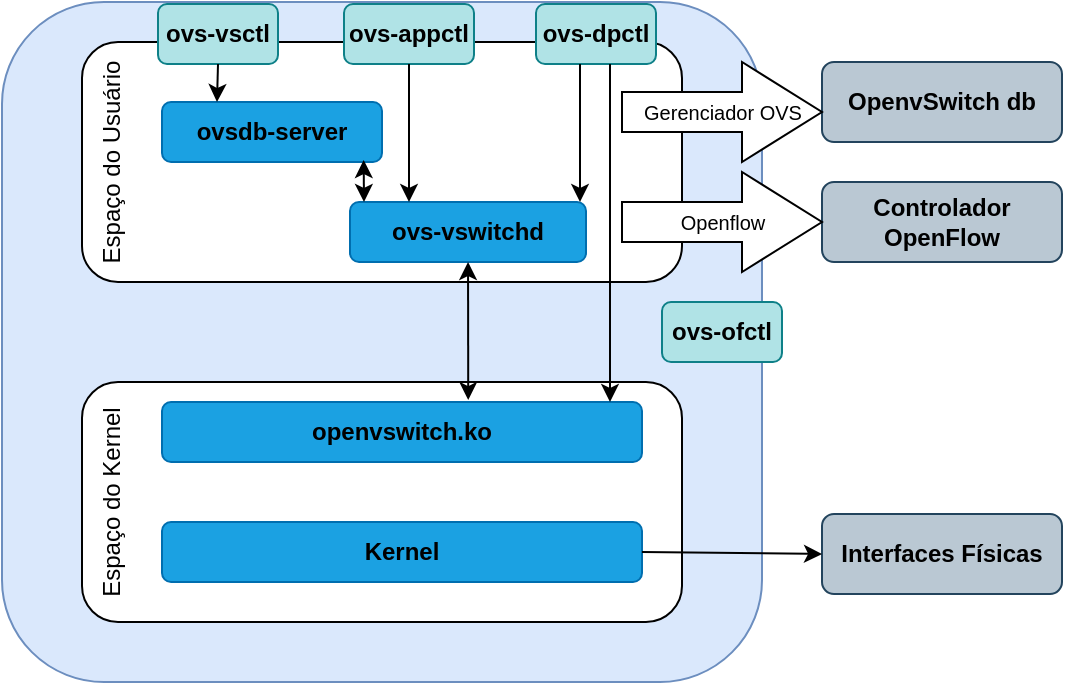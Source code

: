 <mxfile version="13.9.2" type="github"><diagram id="8ePSEzFnrYDD1pVEWkI7" name="Page-1"><mxGraphModel dx="868" dy="482" grid="1" gridSize="10" guides="1" tooltips="1" connect="1" arrows="1" fold="1" page="1" pageScale="1" pageWidth="827" pageHeight="1169" math="0" shadow="0"><root><mxCell id="0"/><mxCell id="1" parent="0"/><mxCell id="uUV6KZCdqmF8TkPYft8u-1" value="" style="rounded=1;whiteSpace=wrap;html=1;fillColor=#dae8fc;strokeColor=#6c8ebf;" vertex="1" parent="1"><mxGeometry x="90" y="60" width="380" height="340" as="geometry"/></mxCell><mxCell id="uUV6KZCdqmF8TkPYft8u-2" value="" style="rounded=1;whiteSpace=wrap;html=1;" vertex="1" parent="1"><mxGeometry x="130" y="250" width="300" height="120" as="geometry"/></mxCell><mxCell id="uUV6KZCdqmF8TkPYft8u-3" value="" style="rounded=1;whiteSpace=wrap;html=1;" vertex="1" parent="1"><mxGeometry x="130" y="80" width="300" height="120" as="geometry"/></mxCell><mxCell id="uUV6KZCdqmF8TkPYft8u-4" value="Kernel" style="rounded=1;whiteSpace=wrap;html=1;fillColor=#1ba1e2;strokeColor=#006EAF;fontStyle=1" vertex="1" parent="1"><mxGeometry x="170" y="320" width="240" height="30" as="geometry"/></mxCell><mxCell id="uUV6KZCdqmF8TkPYft8u-5" value="Espaço do Kernel" style="text;html=1;strokeColor=none;fillColor=none;align=center;verticalAlign=middle;whiteSpace=wrap;rounded=0;rotation=-90;" vertex="1" parent="1"><mxGeometry x="90" y="300" width="110" height="20" as="geometry"/></mxCell><mxCell id="uUV6KZCdqmF8TkPYft8u-6" value="Espaço do Usuário" style="text;html=1;strokeColor=none;fillColor=none;align=center;verticalAlign=middle;whiteSpace=wrap;rounded=0;rotation=-90;" vertex="1" parent="1"><mxGeometry x="90" y="130" width="110" height="20" as="geometry"/></mxCell><mxCell id="uUV6KZCdqmF8TkPYft8u-7" value="openvswitch.ko" style="rounded=1;whiteSpace=wrap;html=1;fillColor=#1ba1e2;strokeColor=#006EAF;fontStyle=1" vertex="1" parent="1"><mxGeometry x="170" y="260" width="240" height="30" as="geometry"/></mxCell><mxCell id="uUV6KZCdqmF8TkPYft8u-8" value="ovs-vswitchd" style="rounded=1;whiteSpace=wrap;html=1;fillColor=#1ba1e2;strokeColor=#006EAF;fontStyle=1" vertex="1" parent="1"><mxGeometry x="264" y="160" width="118" height="30" as="geometry"/></mxCell><mxCell id="uUV6KZCdqmF8TkPYft8u-9" value="ovsdb-server" style="rounded=1;whiteSpace=wrap;html=1;fillColor=#1ba1e2;strokeColor=#006EAF;fontStyle=1" vertex="1" parent="1"><mxGeometry x="170" y="110" width="110" height="30" as="geometry"/></mxCell><mxCell id="uUV6KZCdqmF8TkPYft8u-10" value="ovs-vsctl" style="rounded=1;whiteSpace=wrap;html=1;fillColor=#b0e3e6;strokeColor=#0e8088;fontStyle=1" vertex="1" parent="1"><mxGeometry x="168" y="61" width="60" height="30" as="geometry"/></mxCell><mxCell id="uUV6KZCdqmF8TkPYft8u-11" value="ovs-appctl" style="rounded=1;whiteSpace=wrap;html=1;fillColor=#b0e3e6;strokeColor=#0e8088;fontStyle=1" vertex="1" parent="1"><mxGeometry x="261" y="61" width="65" height="30" as="geometry"/></mxCell><mxCell id="uUV6KZCdqmF8TkPYft8u-12" value="ovs-dpctl" style="rounded=1;whiteSpace=wrap;html=1;fillColor=#b0e3e6;strokeColor=#0e8088;fontStyle=1" vertex="1" parent="1"><mxGeometry x="357" y="61" width="60" height="30" as="geometry"/></mxCell><mxCell id="uUV6KZCdqmF8TkPYft8u-13" value="OpenvSwitch db" style="rounded=1;whiteSpace=wrap;html=1;fillColor=#bac8d3;strokeColor=#23445d;fontStyle=1" vertex="1" parent="1"><mxGeometry x="500" y="90" width="120" height="40" as="geometry"/></mxCell><mxCell id="uUV6KZCdqmF8TkPYft8u-14" value="Controlador&lt;br&gt;OpenFlow" style="rounded=1;whiteSpace=wrap;html=1;fillColor=#bac8d3;strokeColor=#23445d;fontStyle=1" vertex="1" parent="1"><mxGeometry x="500" y="150" width="120" height="40" as="geometry"/></mxCell><mxCell id="uUV6KZCdqmF8TkPYft8u-15" value="Interfaces Físicas" style="rounded=1;whiteSpace=wrap;html=1;fillColor=#bac8d3;strokeColor=#23445d;fontStyle=1" vertex="1" parent="1"><mxGeometry x="500" y="316" width="120" height="40" as="geometry"/></mxCell><mxCell id="uUV6KZCdqmF8TkPYft8u-16" value="ovs-ofctl" style="rounded=1;whiteSpace=wrap;html=1;fillColor=#b0e3e6;strokeColor=#0e8088;fontStyle=1" vertex="1" parent="1"><mxGeometry x="420" y="210" width="60" height="30" as="geometry"/></mxCell><mxCell id="uUV6KZCdqmF8TkPYft8u-17" value="" style="endArrow=classic;html=1;fontColor=#000000;exitX=0.638;exitY=-0.033;exitDx=0;exitDy=0;exitPerimeter=0;startArrow=classic;startFill=1;" edge="1" parent="1" source="uUV6KZCdqmF8TkPYft8u-7" target="uUV6KZCdqmF8TkPYft8u-8"><mxGeometry width="50" height="50" relative="1" as="geometry"><mxPoint x="320" y="260" as="sourcePoint"/><mxPoint x="370" y="210" as="targetPoint"/></mxGeometry></mxCell><mxCell id="uUV6KZCdqmF8TkPYft8u-18" value="" style="endArrow=classic;html=1;fontColor=#000000;startArrow=classic;startFill=1;" edge="1" parent="1"><mxGeometry width="50" height="50" relative="1" as="geometry"><mxPoint x="271" y="160" as="sourcePoint"/><mxPoint x="270.826" y="139.01" as="targetPoint"/></mxGeometry></mxCell><mxCell id="uUV6KZCdqmF8TkPYft8u-19" value="" style="endArrow=classic;html=1;fontColor=#000000;exitX=0.5;exitY=1;exitDx=0;exitDy=0;entryX=0.25;entryY=0;entryDx=0;entryDy=0;" edge="1" parent="1" source="uUV6KZCdqmF8TkPYft8u-10" target="uUV6KZCdqmF8TkPYft8u-9"><mxGeometry width="50" height="50" relative="1" as="geometry"><mxPoint x="390" y="260" as="sourcePoint"/><mxPoint x="440" y="210" as="targetPoint"/></mxGeometry></mxCell><mxCell id="uUV6KZCdqmF8TkPYft8u-20" value="" style="endArrow=classic;html=1;fontColor=#000000;entryX=0.25;entryY=0;entryDx=0;entryDy=0;exitX=0.5;exitY=1;exitDx=0;exitDy=0;" edge="1" parent="1" source="uUV6KZCdqmF8TkPYft8u-11" target="uUV6KZCdqmF8TkPYft8u-8"><mxGeometry width="50" height="50" relative="1" as="geometry"><mxPoint x="300" y="130" as="sourcePoint"/><mxPoint x="350" y="80" as="targetPoint"/></mxGeometry></mxCell><mxCell id="uUV6KZCdqmF8TkPYft8u-21" value="" style="endArrow=classic;html=1;fontColor=#000000;entryX=0.25;entryY=0;entryDx=0;entryDy=0;exitX=0.5;exitY=1;exitDx=0;exitDy=0;" edge="1" parent="1"><mxGeometry width="50" height="50" relative="1" as="geometry"><mxPoint x="379" y="91" as="sourcePoint"/><mxPoint x="379" y="160" as="targetPoint"/></mxGeometry></mxCell><mxCell id="uUV6KZCdqmF8TkPYft8u-22" value="" style="endArrow=classic;html=1;fontColor=#000000;exitX=1;exitY=0.5;exitDx=0;exitDy=0;entryX=0;entryY=0.5;entryDx=0;entryDy=0;" edge="1" parent="1" source="uUV6KZCdqmF8TkPYft8u-4" target="uUV6KZCdqmF8TkPYft8u-15"><mxGeometry width="50" height="50" relative="1" as="geometry"><mxPoint x="450" y="380" as="sourcePoint"/><mxPoint x="500" y="330" as="targetPoint"/></mxGeometry></mxCell><mxCell id="uUV6KZCdqmF8TkPYft8u-24" value="" style="endArrow=classic;html=1;fontColor=#000000;exitX=0.5;exitY=1;exitDx=0;exitDy=0;" edge="1" parent="1"><mxGeometry width="50" height="50" relative="1" as="geometry"><mxPoint x="394" y="91" as="sourcePoint"/><mxPoint x="394" y="260" as="targetPoint"/></mxGeometry></mxCell><mxCell id="uUV6KZCdqmF8TkPYft8u-26" value="Openflow" style="html=1;shadow=0;dashed=0;align=center;verticalAlign=middle;shape=mxgraph.arrows2.arrow;dy=0.6;dx=40;notch=0;fontColor=#000000;fontSize=10;" vertex="1" parent="1"><mxGeometry x="400" y="145" width="100" height="50" as="geometry"/></mxCell><mxCell id="uUV6KZCdqmF8TkPYft8u-27" value="Gerenciador OVS" style="html=1;shadow=0;dashed=0;align=center;verticalAlign=middle;shape=mxgraph.arrows2.arrow;dy=0.6;dx=40;notch=0;fontColor=#000000;fontSize=10;" vertex="1" parent="1"><mxGeometry x="400" y="90" width="100" height="50" as="geometry"/></mxCell></root></mxGraphModel></diagram></mxfile>